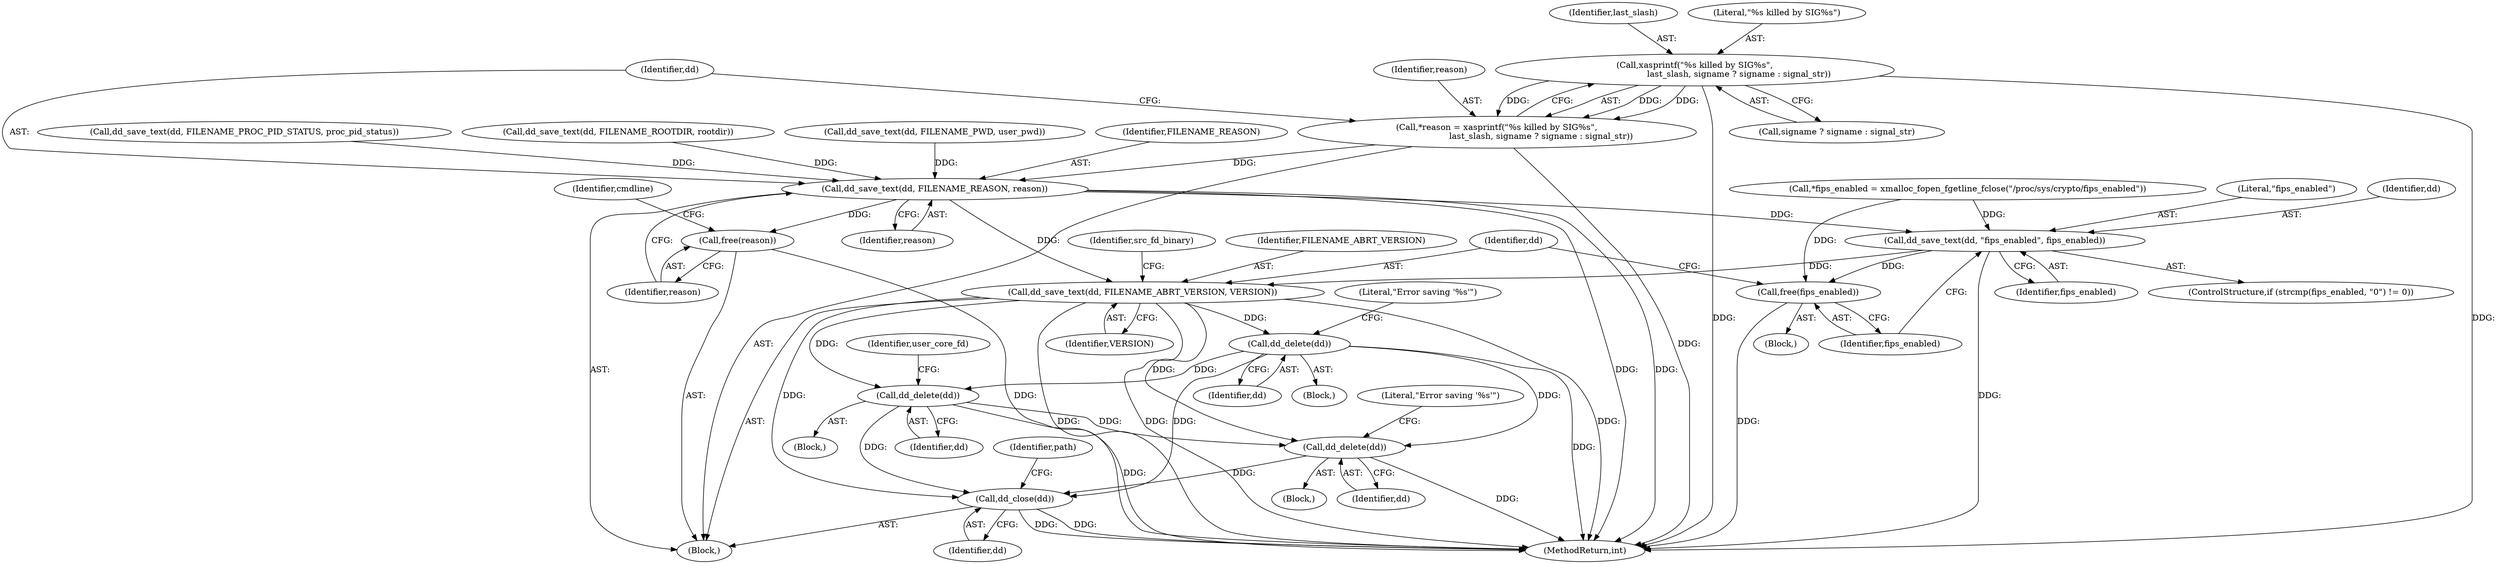 digraph "0_abrt_4f2c1ddd3e3b81d2d5146b883115371f1cada9f9@pointer" {
"1000808" [label="(Call,xasprintf(\"%s killed by SIG%s\",\n                                 last_slash, signame ? signame : signal_str))"];
"1000806" [label="(Call,*reason = xasprintf(\"%s killed by SIG%s\",\n                                 last_slash, signame ? signame : signal_str))"];
"1000815" [label="(Call,dd_save_text(dd, FILENAME_REASON, reason))"];
"1000819" [label="(Call,free(reason))"];
"1000849" [label="(Call,dd_save_text(dd, \"fips_enabled\", fips_enabled))"];
"1000853" [label="(Call,free(fips_enabled))"];
"1000855" [label="(Call,dd_save_text(dd, FILENAME_ABRT_VERSION, VERSION))"];
"1000891" [label="(Call,dd_delete(dd))"];
"1000928" [label="(Call,dd_delete(dd))"];
"1001038" [label="(Call,dd_delete(dd))"];
"1001045" [label="(Call,dd_close(dd))"];
"1001038" [label="(Call,dd_delete(dd))"];
"1000782" [label="(Call,dd_save_text(dd, FILENAME_PROC_PID_STATUS, proc_pid_status))"];
"1000854" [label="(Identifier,fips_enabled)"];
"1001039" [label="(Identifier,dd)"];
"1000788" [label="(Call,dd_save_text(dd, FILENAME_PWD, user_pwd))"];
"1000932" [label="(Identifier,user_core_fd)"];
"1000929" [label="(Identifier,dd)"];
"1001049" [label="(Identifier,path)"];
"1001045" [label="(Call,dd_close(dd))"];
"1000818" [label="(Identifier,reason)"];
"1000892" [label="(Identifier,dd)"];
"1000928" [label="(Call,dd_delete(dd))"];
"1000810" [label="(Identifier,last_slash)"];
"1000819" [label="(Call,free(reason))"];
"1000858" [label="(Identifier,VERSION)"];
"1000836" [label="(Call,*fips_enabled = xmalloc_fopen_fgetline_fclose(\"/proc/sys/crypto/fips_enabled\"))"];
"1000894" [label="(Literal,\"Error saving '%s'\")"];
"1000891" [label="(Call,dd_delete(dd))"];
"1000811" [label="(Call,signame ? signame : signal_str)"];
"1000852" [label="(Identifier,fips_enabled)"];
"1000890" [label="(Block,)"];
"1000849" [label="(Call,dd_save_text(dd, \"fips_enabled\", fips_enabled))"];
"1000823" [label="(Identifier,cmdline)"];
"1000820" [label="(Identifier,reason)"];
"1000807" [label="(Identifier,reason)"];
"1000843" [label="(ControlStructure,if (strcmp(fips_enabled, \"0\") != 0))"];
"1000925" [label="(Block,)"];
"1001037" [label="(Block,)"];
"1000624" [label="(Block,)"];
"1001046" [label="(Identifier,dd)"];
"1000851" [label="(Literal,\"fips_enabled\")"];
"1000817" [label="(Identifier,FILENAME_REASON)"];
"1000816" [label="(Identifier,dd)"];
"1000850" [label="(Identifier,dd)"];
"1000842" [label="(Block,)"];
"1001041" [label="(Literal,\"Error saving '%s'\")"];
"1000853" [label="(Call,free(fips_enabled))"];
"1001180" [label="(MethodReturn,int)"];
"1000806" [label="(Call,*reason = xasprintf(\"%s killed by SIG%s\",\n                                 last_slash, signame ? signame : signal_str))"];
"1000856" [label="(Identifier,dd)"];
"1000861" [label="(Identifier,src_fd_binary)"];
"1000855" [label="(Call,dd_save_text(dd, FILENAME_ABRT_VERSION, VERSION))"];
"1000801" [label="(Call,dd_save_text(dd, FILENAME_ROOTDIR, rootdir))"];
"1000809" [label="(Literal,\"%s killed by SIG%s\")"];
"1000815" [label="(Call,dd_save_text(dd, FILENAME_REASON, reason))"];
"1000808" [label="(Call,xasprintf(\"%s killed by SIG%s\",\n                                 last_slash, signame ? signame : signal_str))"];
"1000857" [label="(Identifier,FILENAME_ABRT_VERSION)"];
"1000808" -> "1000806"  [label="AST: "];
"1000808" -> "1000811"  [label="CFG: "];
"1000809" -> "1000808"  [label="AST: "];
"1000810" -> "1000808"  [label="AST: "];
"1000811" -> "1000808"  [label="AST: "];
"1000806" -> "1000808"  [label="CFG: "];
"1000808" -> "1001180"  [label="DDG: "];
"1000808" -> "1001180"  [label="DDG: "];
"1000808" -> "1000806"  [label="DDG: "];
"1000808" -> "1000806"  [label="DDG: "];
"1000808" -> "1000806"  [label="DDG: "];
"1000806" -> "1000624"  [label="AST: "];
"1000807" -> "1000806"  [label="AST: "];
"1000816" -> "1000806"  [label="CFG: "];
"1000806" -> "1001180"  [label="DDG: "];
"1000806" -> "1000815"  [label="DDG: "];
"1000815" -> "1000624"  [label="AST: "];
"1000815" -> "1000818"  [label="CFG: "];
"1000816" -> "1000815"  [label="AST: "];
"1000817" -> "1000815"  [label="AST: "];
"1000818" -> "1000815"  [label="AST: "];
"1000820" -> "1000815"  [label="CFG: "];
"1000815" -> "1001180"  [label="DDG: "];
"1000815" -> "1001180"  [label="DDG: "];
"1000788" -> "1000815"  [label="DDG: "];
"1000782" -> "1000815"  [label="DDG: "];
"1000801" -> "1000815"  [label="DDG: "];
"1000815" -> "1000819"  [label="DDG: "];
"1000815" -> "1000849"  [label="DDG: "];
"1000815" -> "1000855"  [label="DDG: "];
"1000819" -> "1000624"  [label="AST: "];
"1000819" -> "1000820"  [label="CFG: "];
"1000820" -> "1000819"  [label="AST: "];
"1000823" -> "1000819"  [label="CFG: "];
"1000819" -> "1001180"  [label="DDG: "];
"1000849" -> "1000843"  [label="AST: "];
"1000849" -> "1000852"  [label="CFG: "];
"1000850" -> "1000849"  [label="AST: "];
"1000851" -> "1000849"  [label="AST: "];
"1000852" -> "1000849"  [label="AST: "];
"1000854" -> "1000849"  [label="CFG: "];
"1000849" -> "1001180"  [label="DDG: "];
"1000836" -> "1000849"  [label="DDG: "];
"1000849" -> "1000853"  [label="DDG: "];
"1000849" -> "1000855"  [label="DDG: "];
"1000853" -> "1000842"  [label="AST: "];
"1000853" -> "1000854"  [label="CFG: "];
"1000854" -> "1000853"  [label="AST: "];
"1000856" -> "1000853"  [label="CFG: "];
"1000853" -> "1001180"  [label="DDG: "];
"1000836" -> "1000853"  [label="DDG: "];
"1000855" -> "1000624"  [label="AST: "];
"1000855" -> "1000858"  [label="CFG: "];
"1000856" -> "1000855"  [label="AST: "];
"1000857" -> "1000855"  [label="AST: "];
"1000858" -> "1000855"  [label="AST: "];
"1000861" -> "1000855"  [label="CFG: "];
"1000855" -> "1001180"  [label="DDG: "];
"1000855" -> "1001180"  [label="DDG: "];
"1000855" -> "1001180"  [label="DDG: "];
"1000855" -> "1000891"  [label="DDG: "];
"1000855" -> "1000928"  [label="DDG: "];
"1000855" -> "1001038"  [label="DDG: "];
"1000855" -> "1001045"  [label="DDG: "];
"1000891" -> "1000890"  [label="AST: "];
"1000891" -> "1000892"  [label="CFG: "];
"1000892" -> "1000891"  [label="AST: "];
"1000894" -> "1000891"  [label="CFG: "];
"1000891" -> "1001180"  [label="DDG: "];
"1000891" -> "1000928"  [label="DDG: "];
"1000891" -> "1001038"  [label="DDG: "];
"1000891" -> "1001045"  [label="DDG: "];
"1000928" -> "1000925"  [label="AST: "];
"1000928" -> "1000929"  [label="CFG: "];
"1000929" -> "1000928"  [label="AST: "];
"1000932" -> "1000928"  [label="CFG: "];
"1000928" -> "1001180"  [label="DDG: "];
"1000928" -> "1001038"  [label="DDG: "];
"1000928" -> "1001045"  [label="DDG: "];
"1001038" -> "1001037"  [label="AST: "];
"1001038" -> "1001039"  [label="CFG: "];
"1001039" -> "1001038"  [label="AST: "];
"1001041" -> "1001038"  [label="CFG: "];
"1001038" -> "1001180"  [label="DDG: "];
"1001038" -> "1001045"  [label="DDG: "];
"1001045" -> "1000624"  [label="AST: "];
"1001045" -> "1001046"  [label="CFG: "];
"1001046" -> "1001045"  [label="AST: "];
"1001049" -> "1001045"  [label="CFG: "];
"1001045" -> "1001180"  [label="DDG: "];
"1001045" -> "1001180"  [label="DDG: "];
}
